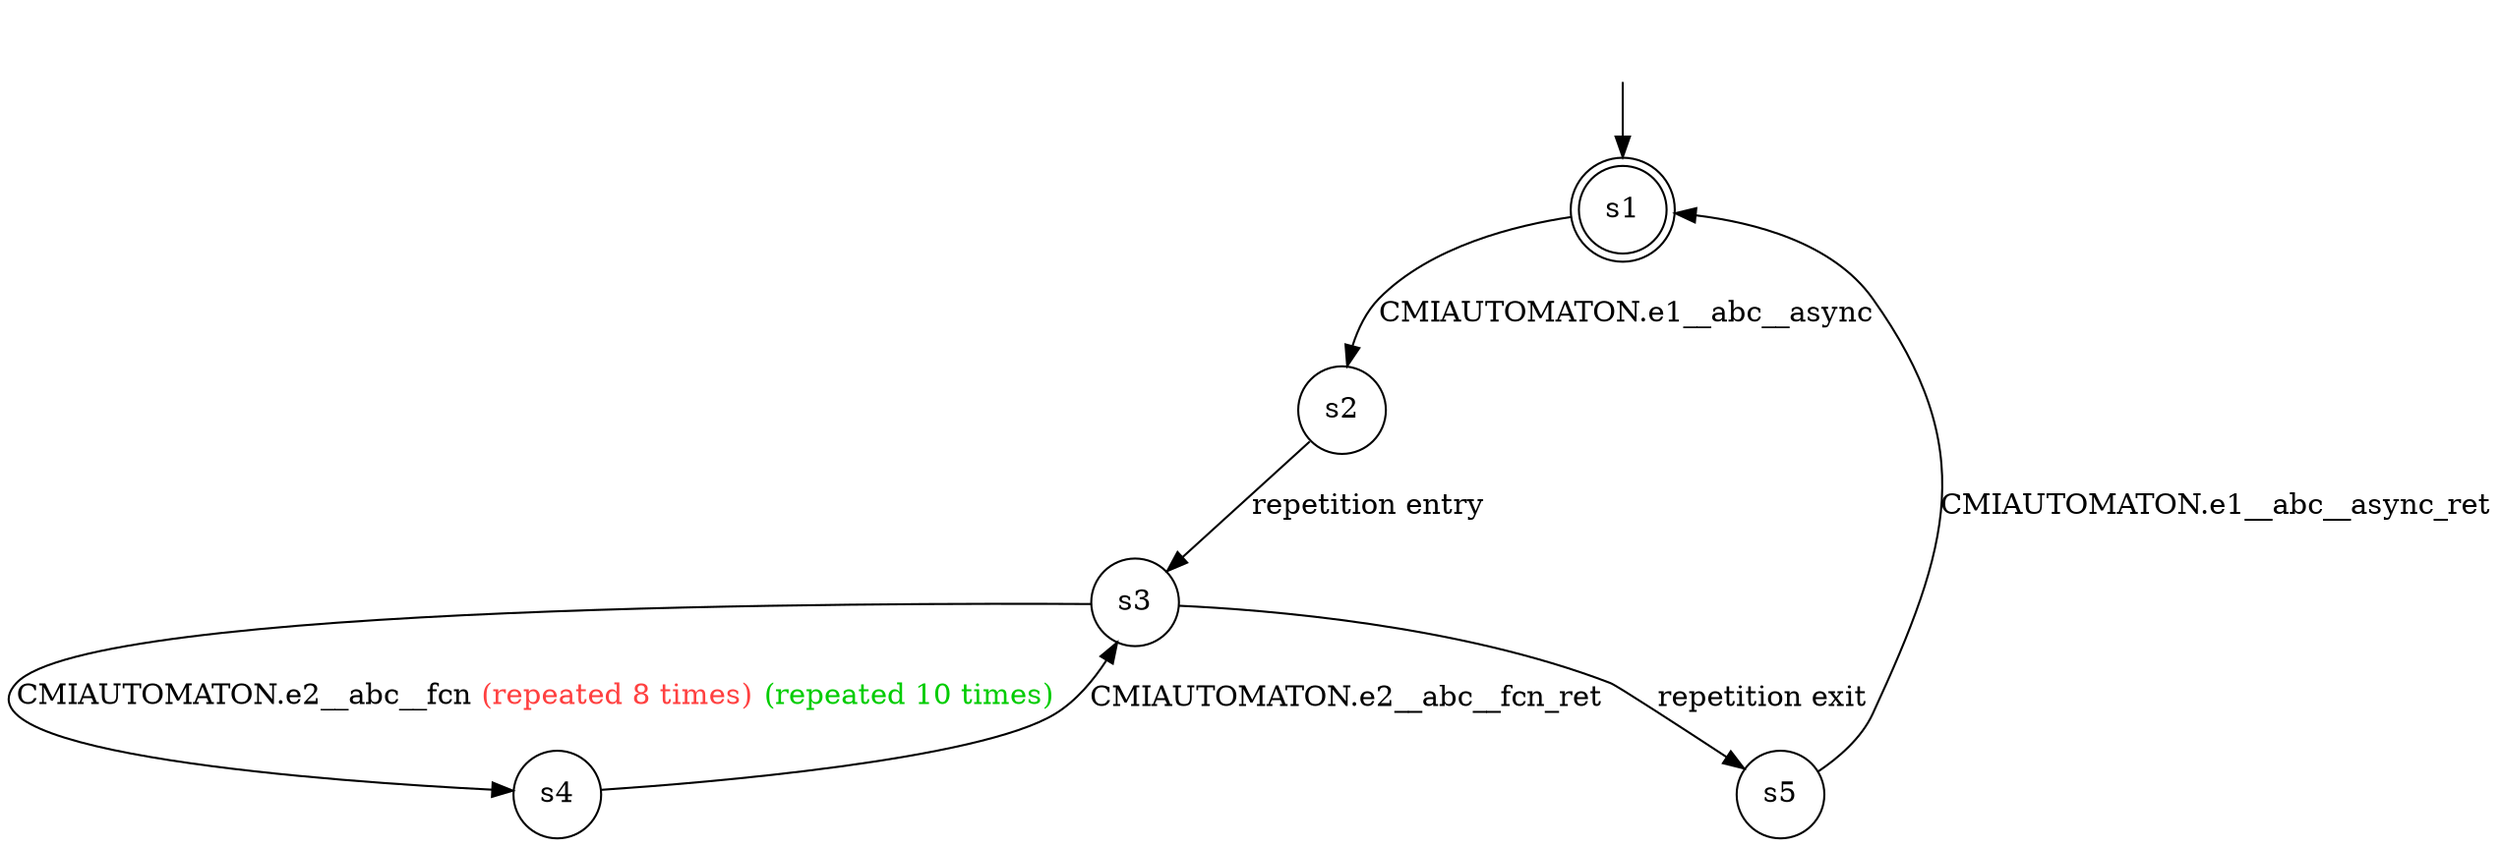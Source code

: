 digraph diffautomaton {
	1 [label=<s1> shape="doublecircle"];
	2 [label=<s2> shape="circle"];
	3 [label=<s3> shape="circle"];
	4 [label=<s4> shape="circle"];
	5 [label=<s5> shape="circle"];
	__init1 [label=<> shape="none"];
	__init1 -> 1;
	1 -> 2 [label=<<font color="#000000">CMIAUTOMATON.e1__abc__async</font>> id="1-0-2"];
	2 -> 3 [label=<<font color="#000000">repetition entry</font>> id="2-0-3"];
	3 -> 4 [label=<<font color="#000000">CMIAUTOMATON.e2__abc__fcn <font color="#ff4040">(repeated 8 times)</font> <font color="#00cc00">(repeated 10 times)</font></font>> id="3-0-4"];
	3 -> 5 [label=<<font color="#000000">repetition exit</font>> id="3-1-5"];
	4 -> 3 [label=<<font color="#000000">CMIAUTOMATON.e2__abc__fcn_ret</font>> id="4-0-3"];
	5 -> 1 [label=<<font color="#000000">CMIAUTOMATON.e1__abc__async_ret</font>> id="5-0-1"];
}
